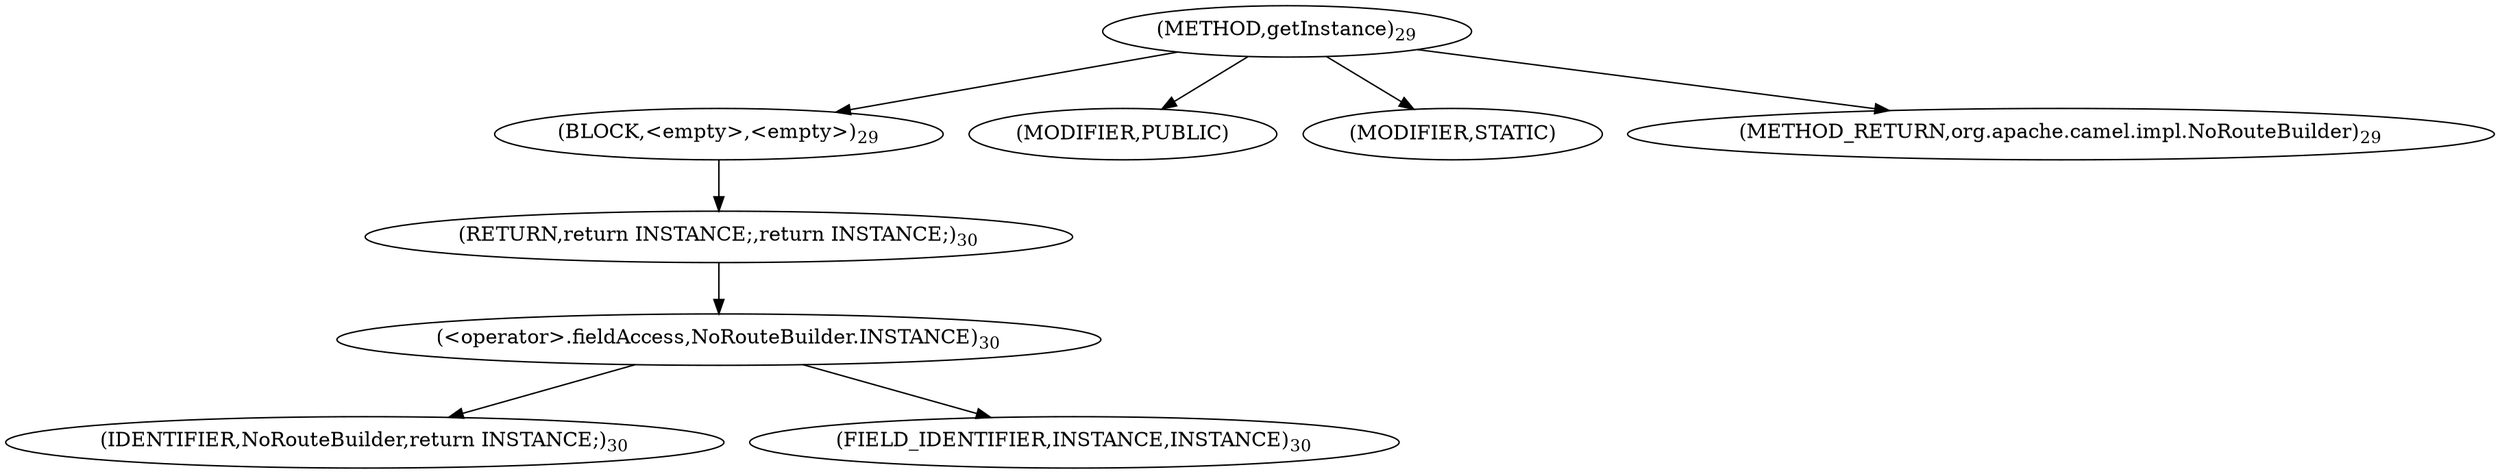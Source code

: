 digraph "getInstance" {  
"11" [label = <(METHOD,getInstance)<SUB>29</SUB>> ]
"12" [label = <(BLOCK,&lt;empty&gt;,&lt;empty&gt;)<SUB>29</SUB>> ]
"13" [label = <(RETURN,return INSTANCE;,return INSTANCE;)<SUB>30</SUB>> ]
"14" [label = <(&lt;operator&gt;.fieldAccess,NoRouteBuilder.INSTANCE)<SUB>30</SUB>> ]
"15" [label = <(IDENTIFIER,NoRouteBuilder,return INSTANCE;)<SUB>30</SUB>> ]
"16" [label = <(FIELD_IDENTIFIER,INSTANCE,INSTANCE)<SUB>30</SUB>> ]
"17" [label = <(MODIFIER,PUBLIC)> ]
"18" [label = <(MODIFIER,STATIC)> ]
"19" [label = <(METHOD_RETURN,org.apache.camel.impl.NoRouteBuilder)<SUB>29</SUB>> ]
  "11" -> "12" 
  "11" -> "17" 
  "11" -> "18" 
  "11" -> "19" 
  "12" -> "13" 
  "13" -> "14" 
  "14" -> "15" 
  "14" -> "16" 
}
